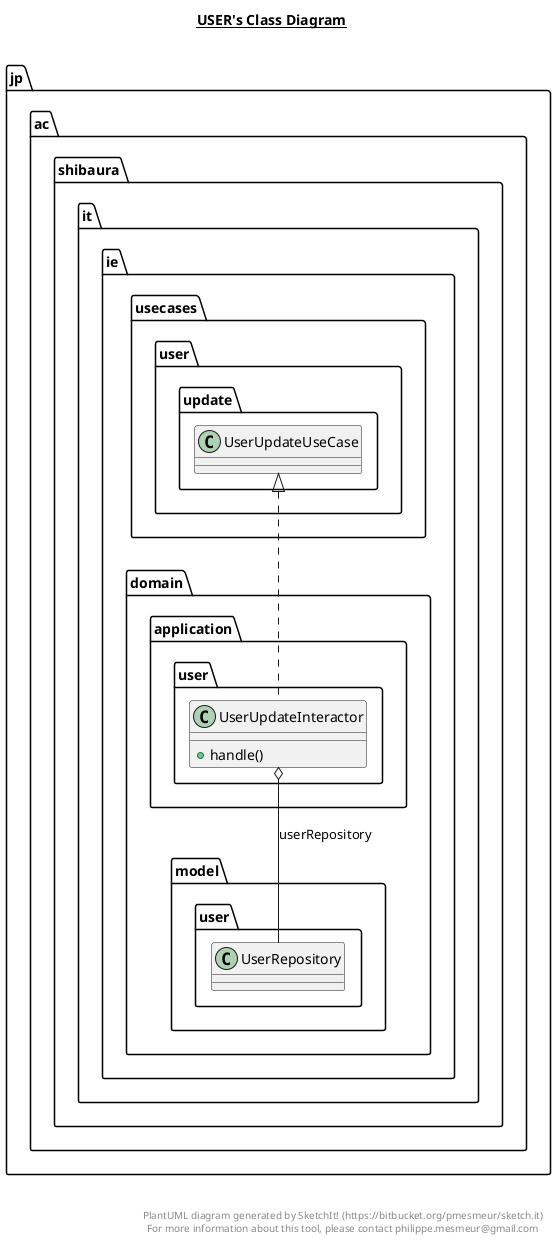 @startuml

title __USER's Class Diagram__\n

  namespace jp.ac.shibaura.it.ie {
    namespace domain.application.user {
      class jp.ac.shibaura.it.ie.domain.application.user.UserUpdateInteractor {
          + handle()
      }
    }
  }
  

  jp.ac.shibaura.it.ie.domain.application.user.UserUpdateInteractor .up.|> jp.ac.shibaura.it.ie.usecases.user.update.UserUpdateUseCase
  jp.ac.shibaura.it.ie.domain.application.user.UserUpdateInteractor o-- jp.ac.shibaura.it.ie.domain.model.user.UserRepository : userRepository


right footer


PlantUML diagram generated by SketchIt! (https://bitbucket.org/pmesmeur/sketch.it)
For more information about this tool, please contact philippe.mesmeur@gmail.com
endfooter

@enduml
